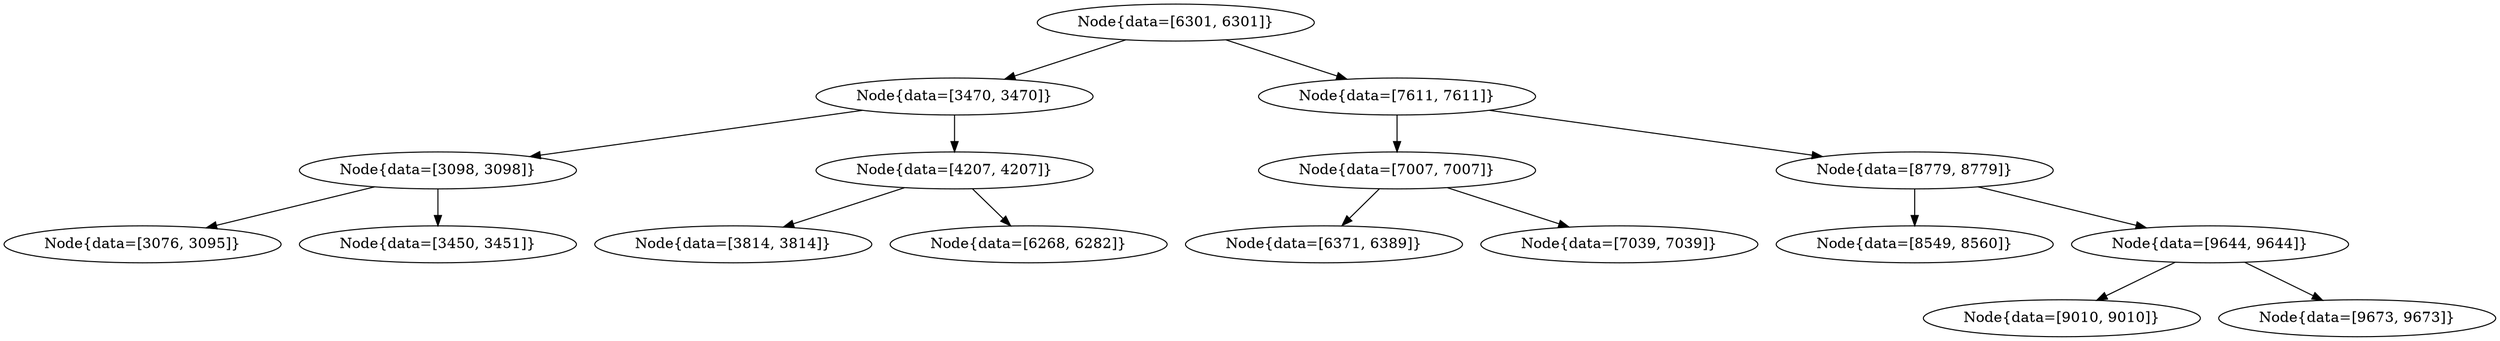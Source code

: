 digraph G{
809819520 [label="Node{data=[6301, 6301]}"]
809819520 -> 924830744
924830744 [label="Node{data=[3470, 3470]}"]
924830744 -> 610379308
610379308 [label="Node{data=[3098, 3098]}"]
610379308 -> 1366478052
1366478052 [label="Node{data=[3076, 3095]}"]
610379308 -> 1204597655
1204597655 [label="Node{data=[3450, 3451]}"]
924830744 -> 251316346
251316346 [label="Node{data=[4207, 4207]}"]
251316346 -> 654532431
654532431 [label="Node{data=[3814, 3814]}"]
251316346 -> 1624355495
1624355495 [label="Node{data=[6268, 6282]}"]
809819520 -> 1118037281
1118037281 [label="Node{data=[7611, 7611]}"]
1118037281 -> 448941079
448941079 [label="Node{data=[7007, 7007]}"]
448941079 -> 663126311
663126311 [label="Node{data=[6371, 6389]}"]
448941079 -> 1244613626
1244613626 [label="Node{data=[7039, 7039]}"]
1118037281 -> 402142579
402142579 [label="Node{data=[8779, 8779]}"]
402142579 -> 533885295
533885295 [label="Node{data=[8549, 8560]}"]
402142579 -> 206455819
206455819 [label="Node{data=[9644, 9644]}"]
206455819 -> 1015983843
1015983843 [label="Node{data=[9010, 9010]}"]
206455819 -> 1787512748
1787512748 [label="Node{data=[9673, 9673]}"]
}